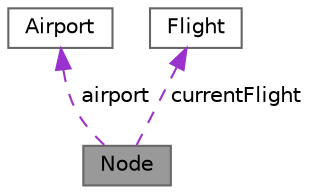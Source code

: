 digraph "Node"
{
 // LATEX_PDF_SIZE
  bgcolor="transparent";
  edge [fontname=Helvetica,fontsize=10,labelfontname=Helvetica,labelfontsize=10];
  node [fontname=Helvetica,fontsize=10,shape=box,height=0.2,width=0.4];
  Node1 [label="Node",height=0.2,width=0.4,color="gray40", fillcolor="grey60", style="filled", fontcolor="black",tooltip=" "];
  Node2 -> Node1 [dir="back",color="darkorchid3",style="dashed",label=" airport" ];
  Node2 [label="Airport",height=0.2,width=0.4,color="gray40", fillcolor="white", style="filled",URL="$class_airport.html",tooltip="Airport class."];
  Node3 -> Node1 [dir="back",color="darkorchid3",style="dashed",label=" currentFlight" ];
  Node3 [label="Flight",height=0.2,width=0.4,color="gray40", fillcolor="white", style="filled",URL="$class_flight.html",tooltip="Flight class."];
}

